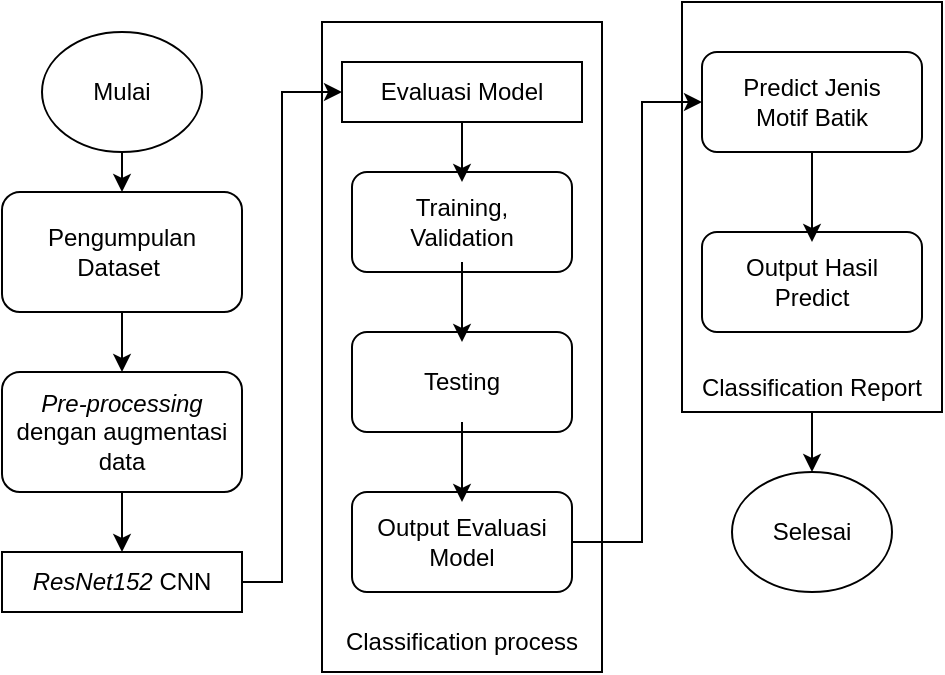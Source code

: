 <mxfile version="21.6.2" type="device">
  <diagram name="Halaman-1" id="YIZQdiCvubiWhuYV62CL">
    <mxGraphModel dx="1032" dy="458" grid="1" gridSize="10" guides="1" tooltips="1" connect="1" arrows="1" fold="1" page="1" pageScale="1" pageWidth="827" pageHeight="1169" math="0" shadow="0">
      <root>
        <mxCell id="0" />
        <mxCell id="1" parent="0" />
        <mxCell id="vM6njQTRzihX8F_pR8Zw-38" value="" style="rounded=0;whiteSpace=wrap;html=1;" vertex="1" parent="1">
          <mxGeometry x="500" y="45" width="130" height="205" as="geometry" />
        </mxCell>
        <mxCell id="vM6njQTRzihX8F_pR8Zw-36" value="" style="rounded=0;whiteSpace=wrap;html=1;" vertex="1" parent="1">
          <mxGeometry x="320" y="55" width="140" height="325" as="geometry" />
        </mxCell>
        <mxCell id="vM6njQTRzihX8F_pR8Zw-2" value="" style="ellipse;whiteSpace=wrap;html=1;" vertex="1" parent="1">
          <mxGeometry x="180" y="60" width="80" height="60" as="geometry" />
        </mxCell>
        <mxCell id="vM6njQTRzihX8F_pR8Zw-3" value="Mulai" style="text;html=1;strokeColor=none;fillColor=none;align=center;verticalAlign=middle;whiteSpace=wrap;rounded=0;" vertex="1" parent="1">
          <mxGeometry x="185" y="75" width="70" height="30" as="geometry" />
        </mxCell>
        <mxCell id="vM6njQTRzihX8F_pR8Zw-7" value="" style="rounded=1;whiteSpace=wrap;html=1;" vertex="1" parent="1">
          <mxGeometry x="160" y="140" width="120" height="60" as="geometry" />
        </mxCell>
        <mxCell id="vM6njQTRzihX8F_pR8Zw-41" value="" style="edgeStyle=orthogonalEdgeStyle;rounded=0;orthogonalLoop=1;jettySize=auto;html=1;" edge="1" parent="1" source="vM6njQTRzihX8F_pR8Zw-8" target="vM6njQTRzihX8F_pR8Zw-10">
          <mxGeometry relative="1" as="geometry" />
        </mxCell>
        <mxCell id="vM6njQTRzihX8F_pR8Zw-8" value="Pengumpulan Dataset&amp;nbsp;" style="text;html=1;strokeColor=none;fillColor=none;align=center;verticalAlign=middle;whiteSpace=wrap;rounded=0;" vertex="1" parent="1">
          <mxGeometry x="160" y="140" width="120" height="60" as="geometry" />
        </mxCell>
        <mxCell id="vM6njQTRzihX8F_pR8Zw-9" value="" style="rounded=1;whiteSpace=wrap;html=1;" vertex="1" parent="1">
          <mxGeometry x="160" y="230" width="120" height="60" as="geometry" />
        </mxCell>
        <mxCell id="vM6njQTRzihX8F_pR8Zw-42" value="" style="edgeStyle=orthogonalEdgeStyle;rounded=0;orthogonalLoop=1;jettySize=auto;html=1;" edge="1" parent="1" source="vM6njQTRzihX8F_pR8Zw-10" target="vM6njQTRzihX8F_pR8Zw-12">
          <mxGeometry relative="1" as="geometry" />
        </mxCell>
        <mxCell id="vM6njQTRzihX8F_pR8Zw-10" value="&lt;i&gt;Pre-processing &lt;/i&gt;dengan augmentasi data" style="text;html=1;strokeColor=none;fillColor=none;align=center;verticalAlign=middle;whiteSpace=wrap;rounded=0;" vertex="1" parent="1">
          <mxGeometry x="160" y="230" width="120" height="60" as="geometry" />
        </mxCell>
        <mxCell id="vM6njQTRzihX8F_pR8Zw-11" value="" style="rounded=0;whiteSpace=wrap;html=1;" vertex="1" parent="1">
          <mxGeometry x="160" y="320" width="120" height="30" as="geometry" />
        </mxCell>
        <mxCell id="vM6njQTRzihX8F_pR8Zw-12" value="&lt;i&gt;ResNet152 &lt;/i&gt;CNN" style="text;html=1;strokeColor=none;fillColor=none;align=center;verticalAlign=middle;whiteSpace=wrap;rounded=0;" vertex="1" parent="1">
          <mxGeometry x="160" y="320" width="120" height="30" as="geometry" />
        </mxCell>
        <mxCell id="vM6njQTRzihX8F_pR8Zw-15" value="" style="rounded=0;whiteSpace=wrap;html=1;" vertex="1" parent="1">
          <mxGeometry x="330" y="75" width="120" height="30" as="geometry" />
        </mxCell>
        <mxCell id="vM6njQTRzihX8F_pR8Zw-16" value="Evaluasi Model" style="text;html=1;strokeColor=none;fillColor=none;align=center;verticalAlign=middle;whiteSpace=wrap;rounded=0;" vertex="1" parent="1">
          <mxGeometry x="330" y="75" width="120" height="30" as="geometry" />
        </mxCell>
        <mxCell id="vM6njQTRzihX8F_pR8Zw-17" value="" style="rounded=1;whiteSpace=wrap;html=1;" vertex="1" parent="1">
          <mxGeometry x="335" y="130" width="110" height="50" as="geometry" />
        </mxCell>
        <mxCell id="vM6njQTRzihX8F_pR8Zw-18" value="Training, Validation" style="text;html=1;strokeColor=none;fillColor=none;align=center;verticalAlign=middle;whiteSpace=wrap;rounded=0;" vertex="1" parent="1">
          <mxGeometry x="340" y="135" width="100" height="40" as="geometry" />
        </mxCell>
        <mxCell id="vM6njQTRzihX8F_pR8Zw-19" value="" style="rounded=1;whiteSpace=wrap;html=1;" vertex="1" parent="1">
          <mxGeometry x="335" y="210" width="110" height="50" as="geometry" />
        </mxCell>
        <mxCell id="vM6njQTRzihX8F_pR8Zw-20" value="Testing" style="text;html=1;strokeColor=none;fillColor=none;align=center;verticalAlign=middle;whiteSpace=wrap;rounded=0;" vertex="1" parent="1">
          <mxGeometry x="340" y="215" width="100" height="40" as="geometry" />
        </mxCell>
        <mxCell id="vM6njQTRzihX8F_pR8Zw-23" value="" style="rounded=1;whiteSpace=wrap;html=1;" vertex="1" parent="1">
          <mxGeometry x="335" y="290" width="110" height="50" as="geometry" />
        </mxCell>
        <mxCell id="vM6njQTRzihX8F_pR8Zw-24" value="Output Evaluasi Model" style="text;html=1;strokeColor=none;fillColor=none;align=center;verticalAlign=middle;whiteSpace=wrap;rounded=0;" vertex="1" parent="1">
          <mxGeometry x="340" y="295" width="100" height="40" as="geometry" />
        </mxCell>
        <mxCell id="vM6njQTRzihX8F_pR8Zw-27" value="" style="rounded=1;whiteSpace=wrap;html=1;" vertex="1" parent="1">
          <mxGeometry x="510" y="70" width="110" height="50" as="geometry" />
        </mxCell>
        <mxCell id="vM6njQTRzihX8F_pR8Zw-28" value="Predict Jenis Motif Batik" style="text;html=1;strokeColor=none;fillColor=none;align=center;verticalAlign=middle;whiteSpace=wrap;rounded=0;" vertex="1" parent="1">
          <mxGeometry x="515" y="75" width="100" height="40" as="geometry" />
        </mxCell>
        <mxCell id="vM6njQTRzihX8F_pR8Zw-29" value="" style="rounded=1;whiteSpace=wrap;html=1;" vertex="1" parent="1">
          <mxGeometry x="510" y="160" width="110" height="50" as="geometry" />
        </mxCell>
        <mxCell id="vM6njQTRzihX8F_pR8Zw-30" value="Output Hasil Predict" style="text;html=1;strokeColor=none;fillColor=none;align=center;verticalAlign=middle;whiteSpace=wrap;rounded=0;" vertex="1" parent="1">
          <mxGeometry x="515" y="165" width="100" height="40" as="geometry" />
        </mxCell>
        <mxCell id="vM6njQTRzihX8F_pR8Zw-37" value="Classification process" style="text;html=1;strokeColor=none;fillColor=none;align=center;verticalAlign=middle;whiteSpace=wrap;rounded=0;" vertex="1" parent="1">
          <mxGeometry x="320" y="350" width="140" height="30" as="geometry" />
        </mxCell>
        <mxCell id="vM6njQTRzihX8F_pR8Zw-39" value="Classification Report" style="text;html=1;strokeColor=none;fillColor=none;align=center;verticalAlign=middle;whiteSpace=wrap;rounded=0;" vertex="1" parent="1">
          <mxGeometry x="500" y="220" width="130" height="35" as="geometry" />
        </mxCell>
        <mxCell id="vM6njQTRzihX8F_pR8Zw-40" value="" style="endArrow=classic;html=1;rounded=0;exitX=0.5;exitY=1;exitDx=0;exitDy=0;entryX=0.5;entryY=0;entryDx=0;entryDy=0;" edge="1" parent="1" source="vM6njQTRzihX8F_pR8Zw-2" target="vM6njQTRzihX8F_pR8Zw-8">
          <mxGeometry width="50" height="50" relative="1" as="geometry">
            <mxPoint x="70" y="320" as="sourcePoint" />
            <mxPoint x="120" y="270" as="targetPoint" />
          </mxGeometry>
        </mxCell>
        <mxCell id="vM6njQTRzihX8F_pR8Zw-45" value="" style="endArrow=classic;html=1;rounded=0;exitX=1;exitY=0.5;exitDx=0;exitDy=0;entryX=0;entryY=0.5;entryDx=0;entryDy=0;" edge="1" parent="1" source="vM6njQTRzihX8F_pR8Zw-12" target="vM6njQTRzihX8F_pR8Zw-16">
          <mxGeometry width="50" height="50" relative="1" as="geometry">
            <mxPoint x="80" y="220" as="sourcePoint" />
            <mxPoint x="130" y="170" as="targetPoint" />
            <Array as="points">
              <mxPoint x="300" y="335" />
              <mxPoint x="300" y="90" />
            </Array>
          </mxGeometry>
        </mxCell>
        <mxCell id="vM6njQTRzihX8F_pR8Zw-46" value="" style="edgeStyle=orthogonalEdgeStyle;rounded=0;orthogonalLoop=1;jettySize=auto;html=1;entryX=0.5;entryY=0;entryDx=0;entryDy=0;" edge="1" parent="1" source="vM6njQTRzihX8F_pR8Zw-16" target="vM6njQTRzihX8F_pR8Zw-18">
          <mxGeometry relative="1" as="geometry" />
        </mxCell>
        <mxCell id="vM6njQTRzihX8F_pR8Zw-47" value="" style="edgeStyle=orthogonalEdgeStyle;rounded=0;orthogonalLoop=1;jettySize=auto;html=1;entryX=0.5;entryY=0;entryDx=0;entryDy=0;" edge="1" parent="1" source="vM6njQTRzihX8F_pR8Zw-20" target="vM6njQTRzihX8F_pR8Zw-24">
          <mxGeometry relative="1" as="geometry" />
        </mxCell>
        <mxCell id="vM6njQTRzihX8F_pR8Zw-48" value="" style="edgeStyle=orthogonalEdgeStyle;rounded=0;orthogonalLoop=1;jettySize=auto;html=1;entryX=0.5;entryY=0;entryDx=0;entryDy=0;" edge="1" parent="1" source="vM6njQTRzihX8F_pR8Zw-18" target="vM6njQTRzihX8F_pR8Zw-20">
          <mxGeometry relative="1" as="geometry" />
        </mxCell>
        <mxCell id="vM6njQTRzihX8F_pR8Zw-49" value="" style="endArrow=classic;html=1;rounded=0;exitX=1;exitY=0.5;exitDx=0;exitDy=0;entryX=0;entryY=0.5;entryDx=0;entryDy=0;" edge="1" parent="1" source="vM6njQTRzihX8F_pR8Zw-23" target="vM6njQTRzihX8F_pR8Zw-27">
          <mxGeometry width="50" height="50" relative="1" as="geometry">
            <mxPoint x="80" y="220" as="sourcePoint" />
            <mxPoint x="130" y="170" as="targetPoint" />
            <Array as="points">
              <mxPoint x="480" y="315" />
              <mxPoint x="480" y="95" />
            </Array>
          </mxGeometry>
        </mxCell>
        <mxCell id="vM6njQTRzihX8F_pR8Zw-50" value="" style="edgeStyle=orthogonalEdgeStyle;rounded=0;orthogonalLoop=1;jettySize=auto;html=1;entryX=0.5;entryY=0;entryDx=0;entryDy=0;" edge="1" parent="1" source="vM6njQTRzihX8F_pR8Zw-27" target="vM6njQTRzihX8F_pR8Zw-30">
          <mxGeometry relative="1" as="geometry" />
        </mxCell>
        <mxCell id="vM6njQTRzihX8F_pR8Zw-51" value="" style="ellipse;whiteSpace=wrap;html=1;" vertex="1" parent="1">
          <mxGeometry x="525" y="280" width="80" height="60" as="geometry" />
        </mxCell>
        <mxCell id="vM6njQTRzihX8F_pR8Zw-52" value="Selesai" style="text;html=1;strokeColor=none;fillColor=none;align=center;verticalAlign=middle;whiteSpace=wrap;rounded=0;" vertex="1" parent="1">
          <mxGeometry x="530" y="295" width="70" height="30" as="geometry" />
        </mxCell>
        <mxCell id="vM6njQTRzihX8F_pR8Zw-53" value="" style="edgeStyle=orthogonalEdgeStyle;rounded=0;orthogonalLoop=1;jettySize=auto;html=1;" edge="1" parent="1">
          <mxGeometry relative="1" as="geometry">
            <mxPoint x="565" y="250" as="sourcePoint" />
            <mxPoint x="565" y="280" as="targetPoint" />
          </mxGeometry>
        </mxCell>
      </root>
    </mxGraphModel>
  </diagram>
</mxfile>
